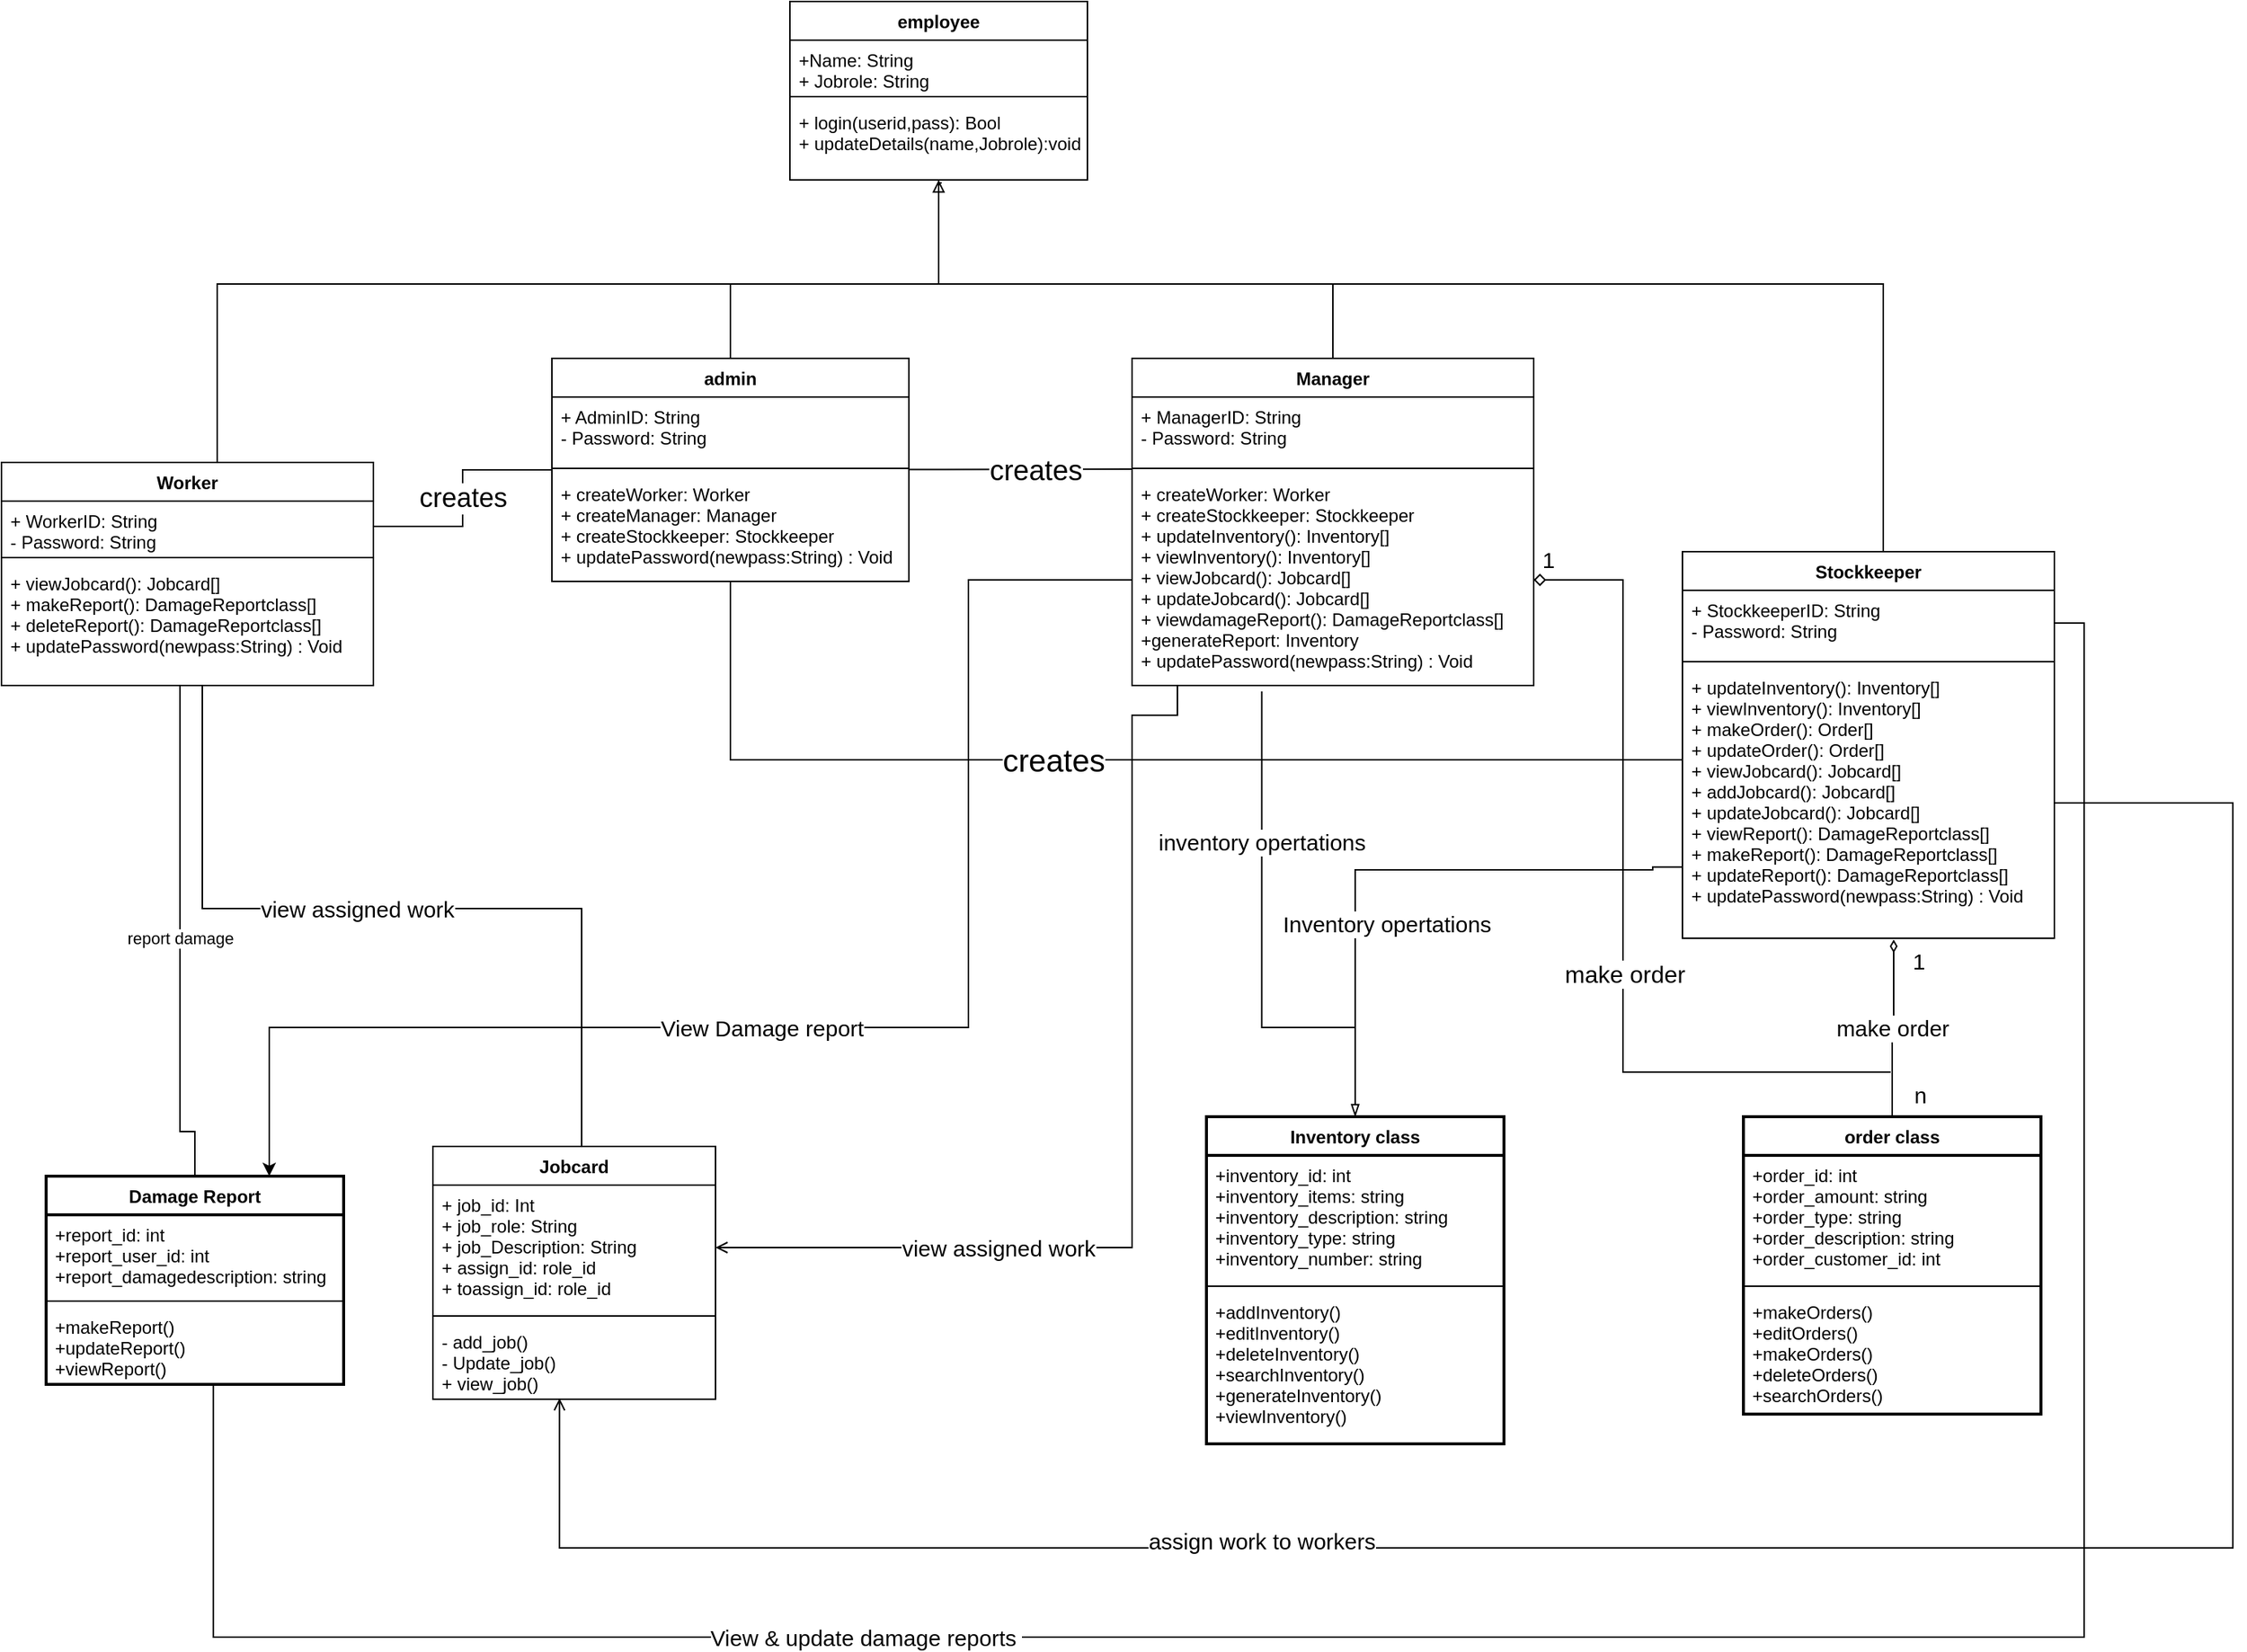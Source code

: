 <mxfile version="17.1.3" type="device"><diagram id="C5RBs43oDa-KdzZeNtuy" name="Page-1"><mxGraphModel dx="1309" dy="722" grid="1" gridSize="10" guides="1" tooltips="1" connect="1" arrows="1" fold="1" page="1" pageScale="1" pageWidth="827" pageHeight="1169" math="0" shadow="0"><root><mxCell id="WIyWlLk6GJQsqaUBKTNV-0"/><mxCell id="WIyWlLk6GJQsqaUBKTNV-1" parent="WIyWlLk6GJQsqaUBKTNV-0"/><mxCell id="i7w5ncADfZT5Q6aKNsnW-21" style="edgeStyle=orthogonalEdgeStyle;rounded=0;orthogonalLoop=1;jettySize=auto;html=1;entryX=0.5;entryY=1;entryDx=0;entryDy=0;entryPerimeter=0;endArrow=block;endFill=0;" parent="WIyWlLk6GJQsqaUBKTNV-1" source="i7w5ncADfZT5Q6aKNsnW-0" target="i7w5ncADfZT5Q6aKNsnW-19" edge="1"><mxGeometry relative="1" as="geometry"><Array as="points"><mxPoint x="510" y="200"/><mxPoint x="650" y="200"/></Array></mxGeometry></mxCell><mxCell id="i7w5ncADfZT5Q6aKNsnW-30" style="rounded=0;orthogonalLoop=1;jettySize=auto;html=1;endArrow=none;endFill=0;entryX=0.001;entryY=0.558;entryDx=0;entryDy=0;entryPerimeter=0;" parent="WIyWlLk6GJQsqaUBKTNV-1" source="i7w5ncADfZT5Q6aKNsnW-0" target="i7w5ncADfZT5Q6aKNsnW-10" edge="1"><mxGeometry relative="1" as="geometry"><mxPoint x="750" y="330" as="targetPoint"/></mxGeometry></mxCell><mxCell id="i7w5ncADfZT5Q6aKNsnW-31" value="creates" style="edgeLabel;html=1;align=center;verticalAlign=middle;resizable=0;points=[];fontSize=19;" parent="i7w5ncADfZT5Q6aKNsnW-30" vertex="1" connectable="0"><mxGeometry x="0.128" y="-1" relative="1" as="geometry"><mxPoint as="offset"/></mxGeometry></mxCell><mxCell id="i7w5ncADfZT5Q6aKNsnW-33" value="creates" style="edgeStyle=orthogonalEdgeStyle;rounded=0;orthogonalLoop=1;jettySize=auto;html=1;entryX=1;entryY=0.5;entryDx=0;entryDy=0;endArrow=none;endFill=0;fontSize=18;" parent="WIyWlLk6GJQsqaUBKTNV-1" source="i7w5ncADfZT5Q6aKNsnW-0" target="i7w5ncADfZT5Q6aKNsnW-13" edge="1"><mxGeometry relative="1" as="geometry"/></mxCell><mxCell id="i7w5ncADfZT5Q6aKNsnW-34" value="creates" style="edgeStyle=orthogonalEdgeStyle;rounded=0;orthogonalLoop=1;jettySize=auto;html=1;endArrow=none;endFill=0;fontSize=21;" parent="WIyWlLk6GJQsqaUBKTNV-1" source="i7w5ncADfZT5Q6aKNsnW-0" target="i7w5ncADfZT5Q6aKNsnW-7" edge="1"><mxGeometry x="-0.115" relative="1" as="geometry"><Array as="points"><mxPoint x="510" y="520"/></Array><mxPoint as="offset"/></mxGeometry></mxCell><mxCell id="i7w5ncADfZT5Q6aKNsnW-0" value="admin" style="swimlane;fontStyle=1;align=center;verticalAlign=top;childLayout=stackLayout;horizontal=1;startSize=26;horizontalStack=0;resizeParent=1;resizeParentMax=0;resizeLast=0;collapsible=1;marginBottom=0;" parent="WIyWlLk6GJQsqaUBKTNV-1" vertex="1"><mxGeometry x="390" y="250" width="240" height="150" as="geometry"/></mxCell><mxCell id="i7w5ncADfZT5Q6aKNsnW-1" value="+ AdminID: String&#10;- Password: String" style="text;strokeColor=none;fillColor=none;align=left;verticalAlign=top;spacingLeft=4;spacingRight=4;overflow=hidden;rotatable=0;points=[[0,0.5],[1,0.5]];portConstraint=eastwest;" parent="i7w5ncADfZT5Q6aKNsnW-0" vertex="1"><mxGeometry y="26" width="240" height="44" as="geometry"/></mxCell><mxCell id="i7w5ncADfZT5Q6aKNsnW-2" value="" style="line;strokeWidth=1;fillColor=none;align=left;verticalAlign=middle;spacingTop=-1;spacingLeft=3;spacingRight=3;rotatable=0;labelPosition=right;points=[];portConstraint=eastwest;" parent="i7w5ncADfZT5Q6aKNsnW-0" vertex="1"><mxGeometry y="70" width="240" height="8" as="geometry"/></mxCell><mxCell id="i7w5ncADfZT5Q6aKNsnW-3" value="+ createWorker: Worker&#10;+ createManager: Manager&#10;+ createStockkeeper: Stockkeeper&#10;+ updatePassword(newpass:String) : Void" style="text;strokeColor=none;fillColor=none;align=left;verticalAlign=top;spacingLeft=4;spacingRight=4;overflow=hidden;rotatable=0;points=[[0,0.5],[1,0.5]];portConstraint=eastwest;" parent="i7w5ncADfZT5Q6aKNsnW-0" vertex="1"><mxGeometry y="78" width="240" height="72" as="geometry"/></mxCell><mxCell id="i7w5ncADfZT5Q6aKNsnW-28" style="edgeStyle=orthogonalEdgeStyle;rounded=0;orthogonalLoop=1;jettySize=auto;html=1;endArrow=none;endFill=0;" parent="WIyWlLk6GJQsqaUBKTNV-1" source="i7w5ncADfZT5Q6aKNsnW-4" edge="1"><mxGeometry relative="1" as="geometry"><mxPoint x="650" y="190" as="targetPoint"/><Array as="points"><mxPoint x="1285" y="200"/><mxPoint x="650" y="200"/></Array></mxGeometry></mxCell><mxCell id="i7w5ncADfZT5Q6aKNsnW-4" value="Stockkeeper" style="swimlane;fontStyle=1;align=center;verticalAlign=top;childLayout=stackLayout;horizontal=1;startSize=26;horizontalStack=0;resizeParent=1;resizeParentMax=0;resizeLast=0;collapsible=1;marginBottom=0;" parent="WIyWlLk6GJQsqaUBKTNV-1" vertex="1"><mxGeometry x="1150" y="380" width="250" height="260" as="geometry"/></mxCell><mxCell id="i7w5ncADfZT5Q6aKNsnW-5" value="+ StockkeeperID: String&#10;- Password: String" style="text;strokeColor=none;fillColor=none;align=left;verticalAlign=top;spacingLeft=4;spacingRight=4;overflow=hidden;rotatable=0;points=[[0,0.5],[1,0.5]];portConstraint=eastwest;" parent="i7w5ncADfZT5Q6aKNsnW-4" vertex="1"><mxGeometry y="26" width="250" height="44" as="geometry"/></mxCell><mxCell id="i7w5ncADfZT5Q6aKNsnW-6" value="" style="line;strokeWidth=1;fillColor=none;align=left;verticalAlign=middle;spacingTop=-1;spacingLeft=3;spacingRight=3;rotatable=0;labelPosition=right;points=[];portConstraint=eastwest;" parent="i7w5ncADfZT5Q6aKNsnW-4" vertex="1"><mxGeometry y="70" width="250" height="8" as="geometry"/></mxCell><mxCell id="i7w5ncADfZT5Q6aKNsnW-7" value="+ updateInventory(): Inventory[]&#10;+ viewInventory(): Inventory[]&#10;+ makeOrder(): Order[]&#10;+ updateOrder(): Order[]&#10;+ viewJobcard(): Jobcard[]&#10;+ addJobcard(): Jobcard[]&#10;+ updateJobcard(): Jobcard[]&#10;+ viewReport(): DamageReportclass[]&#10;+ makeReport(): DamageReportclass[]&#10;+ updateReport(): DamageReportclass[]&#10;+ updatePassword(newpass:String) : Void" style="text;strokeColor=none;fillColor=none;align=left;verticalAlign=top;spacingLeft=4;spacingRight=4;overflow=hidden;rotatable=0;points=[[0,0.5],[1,0.5]];portConstraint=eastwest;" parent="i7w5ncADfZT5Q6aKNsnW-4" vertex="1"><mxGeometry y="78" width="250" height="182" as="geometry"/></mxCell><mxCell id="i7w5ncADfZT5Q6aKNsnW-26" style="edgeStyle=orthogonalEdgeStyle;rounded=0;orthogonalLoop=1;jettySize=auto;html=1;entryX=0.5;entryY=0.994;entryDx=0;entryDy=0;entryPerimeter=0;endArrow=none;endFill=0;" parent="WIyWlLk6GJQsqaUBKTNV-1" source="i7w5ncADfZT5Q6aKNsnW-8" target="i7w5ncADfZT5Q6aKNsnW-19" edge="1"><mxGeometry relative="1" as="geometry"><Array as="points"><mxPoint x="915" y="200"/><mxPoint x="650" y="200"/></Array></mxGeometry></mxCell><mxCell id="i7w5ncADfZT5Q6aKNsnW-8" value="Manager" style="swimlane;fontStyle=1;align=center;verticalAlign=top;childLayout=stackLayout;horizontal=1;startSize=26;horizontalStack=0;resizeParent=1;resizeParentMax=0;resizeLast=0;collapsible=1;marginBottom=0;" parent="WIyWlLk6GJQsqaUBKTNV-1" vertex="1"><mxGeometry x="780" y="250" width="270" height="220" as="geometry"/></mxCell><mxCell id="i7w5ncADfZT5Q6aKNsnW-9" value="+ ManagerID: String&#10;- Password: String" style="text;strokeColor=none;fillColor=none;align=left;verticalAlign=top;spacingLeft=4;spacingRight=4;overflow=hidden;rotatable=0;points=[[0,0.5],[1,0.5]];portConstraint=eastwest;" parent="i7w5ncADfZT5Q6aKNsnW-8" vertex="1"><mxGeometry y="26" width="270" height="44" as="geometry"/></mxCell><mxCell id="i7w5ncADfZT5Q6aKNsnW-10" value="" style="line;strokeWidth=1;fillColor=none;align=left;verticalAlign=middle;spacingTop=-1;spacingLeft=3;spacingRight=3;rotatable=0;labelPosition=right;points=[];portConstraint=eastwest;" parent="i7w5ncADfZT5Q6aKNsnW-8" vertex="1"><mxGeometry y="70" width="270" height="8" as="geometry"/></mxCell><mxCell id="i7w5ncADfZT5Q6aKNsnW-11" value="+ createWorker: Worker&#10;+ createStockkeeper: Stockkeeper&#10;+ updateInventory(): Inventory[]&#10;+ viewInventory(): Inventory[]&#10;+ viewJobcard(): Jobcard[]&#10;+ updateJobcard(): Jobcard[]&#10;+ viewdamageReport(): DamageReportclass[]&#10;+generateReport: Inventory&#10;+ updatePassword(newpass:String) : Void&#10;" style="text;strokeColor=none;fillColor=none;align=left;verticalAlign=top;spacingLeft=4;spacingRight=4;overflow=hidden;rotatable=0;points=[[0,0.5],[1,0.5]];portConstraint=eastwest;" parent="i7w5ncADfZT5Q6aKNsnW-8" vertex="1"><mxGeometry y="78" width="270" height="142" as="geometry"/></mxCell><mxCell id="i7w5ncADfZT5Q6aKNsnW-22" style="edgeStyle=orthogonalEdgeStyle;rounded=0;orthogonalLoop=1;jettySize=auto;html=1;entryX=0.51;entryY=1.038;entryDx=0;entryDy=0;entryPerimeter=0;endArrow=none;endFill=0;" parent="WIyWlLk6GJQsqaUBKTNV-1" source="i7w5ncADfZT5Q6aKNsnW-12" target="i7w5ncADfZT5Q6aKNsnW-19" edge="1"><mxGeometry relative="1" as="geometry"><Array as="points"><mxPoint x="165" y="200"/><mxPoint x="650" y="200"/><mxPoint x="650" y="132"/></Array></mxGeometry></mxCell><mxCell id="pYoqJbRl92kWjkeGM3FC-0" style="edgeStyle=orthogonalEdgeStyle;rounded=0;orthogonalLoop=1;jettySize=auto;html=1;entryX=0.5;entryY=0;entryDx=0;entryDy=0;endArrow=none;endFill=0;" edge="1" parent="WIyWlLk6GJQsqaUBKTNV-1" source="i7w5ncADfZT5Q6aKNsnW-12" target="i7w5ncADfZT5Q6aKNsnW-44"><mxGeometry relative="1" as="geometry"><Array as="points"><mxPoint x="155" y="620"/><mxPoint x="410" y="620"/><mxPoint x="410" y="780"/></Array></mxGeometry></mxCell><mxCell id="pYoqJbRl92kWjkeGM3FC-14" value="view assigned work" style="edgeLabel;html=1;align=center;verticalAlign=middle;resizable=0;points=[];fontSize=15;" vertex="1" connectable="0" parent="pYoqJbRl92kWjkeGM3FC-0"><mxGeometry x="-0.106" relative="1" as="geometry"><mxPoint x="-1" as="offset"/></mxGeometry></mxCell><mxCell id="i7w5ncADfZT5Q6aKNsnW-12" value="Worker" style="swimlane;fontStyle=1;align=center;verticalAlign=top;childLayout=stackLayout;horizontal=1;startSize=26;horizontalStack=0;resizeParent=1;resizeParentMax=0;resizeLast=0;collapsible=1;marginBottom=0;" parent="WIyWlLk6GJQsqaUBKTNV-1" vertex="1"><mxGeometry x="20" y="320" width="250" height="150" as="geometry"/></mxCell><mxCell id="i7w5ncADfZT5Q6aKNsnW-13" value="+ WorkerID: String&#10;- Password: String" style="text;strokeColor=none;fillColor=none;align=left;verticalAlign=top;spacingLeft=4;spacingRight=4;overflow=hidden;rotatable=0;points=[[0,0.5],[1,0.5]];portConstraint=eastwest;" parent="i7w5ncADfZT5Q6aKNsnW-12" vertex="1"><mxGeometry y="26" width="250" height="34" as="geometry"/></mxCell><mxCell id="i7w5ncADfZT5Q6aKNsnW-14" value="" style="line;strokeWidth=1;fillColor=none;align=left;verticalAlign=middle;spacingTop=-1;spacingLeft=3;spacingRight=3;rotatable=0;labelPosition=right;points=[];portConstraint=eastwest;" parent="i7w5ncADfZT5Q6aKNsnW-12" vertex="1"><mxGeometry y="60" width="250" height="8" as="geometry"/></mxCell><mxCell id="i7w5ncADfZT5Q6aKNsnW-15" value="+ viewJobcard(): Jobcard[]&#10;+ makeReport(): DamageReportclass[]&#10;+ deleteReport(): DamageReportclass[]&#10;+ updatePassword(newpass:String) : Void" style="text;strokeColor=none;fillColor=none;align=left;verticalAlign=top;spacingLeft=4;spacingRight=4;overflow=hidden;rotatable=0;points=[[0,0.5],[1,0.5]];portConstraint=eastwest;" parent="i7w5ncADfZT5Q6aKNsnW-12" vertex="1"><mxGeometry y="68" width="250" height="82" as="geometry"/></mxCell><mxCell id="i7w5ncADfZT5Q6aKNsnW-16" value="employee" style="swimlane;fontStyle=1;align=center;verticalAlign=top;childLayout=stackLayout;horizontal=1;startSize=26;horizontalStack=0;resizeParent=1;resizeParentMax=0;resizeLast=0;collapsible=1;marginBottom=0;" parent="WIyWlLk6GJQsqaUBKTNV-1" vertex="1"><mxGeometry x="550" y="10" width="200" height="120" as="geometry"/></mxCell><mxCell id="i7w5ncADfZT5Q6aKNsnW-17" value="+Name: String&#10;+ Jobrole: String" style="text;strokeColor=none;fillColor=none;align=left;verticalAlign=top;spacingLeft=4;spacingRight=4;overflow=hidden;rotatable=0;points=[[0,0.5],[1,0.5]];portConstraint=eastwest;" parent="i7w5ncADfZT5Q6aKNsnW-16" vertex="1"><mxGeometry y="26" width="200" height="34" as="geometry"/></mxCell><mxCell id="i7w5ncADfZT5Q6aKNsnW-18" value="" style="line;strokeWidth=1;fillColor=none;align=left;verticalAlign=middle;spacingTop=-1;spacingLeft=3;spacingRight=3;rotatable=0;labelPosition=right;points=[];portConstraint=eastwest;" parent="i7w5ncADfZT5Q6aKNsnW-16" vertex="1"><mxGeometry y="60" width="200" height="8" as="geometry"/></mxCell><mxCell id="i7w5ncADfZT5Q6aKNsnW-19" value="+ login(userid,pass): Bool&#10;+ updateDetails(name,Jobrole):void" style="text;strokeColor=none;fillColor=none;align=left;verticalAlign=top;spacingLeft=4;spacingRight=4;overflow=hidden;rotatable=0;points=[[0,0.5],[1,0.5]];portConstraint=eastwest;" parent="i7w5ncADfZT5Q6aKNsnW-16" vertex="1"><mxGeometry y="68" width="200" height="52" as="geometry"/></mxCell><mxCell id="pYoqJbRl92kWjkeGM3FC-5" style="edgeStyle=orthogonalEdgeStyle;rounded=0;orthogonalLoop=1;jettySize=auto;html=1;exitX=0.5;exitY=0;exitDx=0;exitDy=0;endArrow=none;endFill=0;entryX=0;entryY=0.737;entryDx=0;entryDy=0;entryPerimeter=0;startArrow=blockThin;startFill=0;" edge="1" parent="WIyWlLk6GJQsqaUBKTNV-1" source="i7w5ncADfZT5Q6aKNsnW-36" target="i7w5ncADfZT5Q6aKNsnW-7"><mxGeometry relative="1" as="geometry"><mxPoint x="1210.0" y="650" as="targetPoint"/><Array as="points"><mxPoint x="930" y="594"/><mxPoint x="1130" y="594"/><mxPoint x="1130" y="592"/></Array></mxGeometry></mxCell><mxCell id="pYoqJbRl92kWjkeGM3FC-6" value="Inventory opertations" style="edgeLabel;html=1;align=center;verticalAlign=middle;resizable=0;points=[];fontSize=15;" vertex="1" connectable="0" parent="pYoqJbRl92kWjkeGM3FC-5"><mxGeometry x="0.076" y="2" relative="1" as="geometry"><mxPoint x="-22" y="38" as="offset"/></mxGeometry></mxCell><mxCell id="pYoqJbRl92kWjkeGM3FC-7" value="inventory opertations" style="edgeStyle=orthogonalEdgeStyle;rounded=0;orthogonalLoop=1;jettySize=auto;html=1;endArrow=none;endFill=0;entryX=0.323;entryY=1.028;entryDx=0;entryDy=0;fontSize=15;entryPerimeter=0;startArrow=none;startFill=0;" edge="1" parent="WIyWlLk6GJQsqaUBKTNV-1" target="i7w5ncADfZT5Q6aKNsnW-11"><mxGeometry x="0.299" relative="1" as="geometry"><mxPoint x="930" y="700" as="sourcePoint"/><mxPoint x="950" y="480" as="targetPoint"/><Array as="points"><mxPoint x="867" y="700"/></Array><mxPoint as="offset"/></mxGeometry></mxCell><mxCell id="i7w5ncADfZT5Q6aKNsnW-36" value="Inventory class" style="swimlane;fontStyle=1;align=center;verticalAlign=top;childLayout=stackLayout;horizontal=1;startSize=26;horizontalStack=0;resizeParent=1;resizeParentMax=0;resizeLast=0;collapsible=1;marginBottom=0;fontSize=12;strokeWidth=2;" parent="WIyWlLk6GJQsqaUBKTNV-1" vertex="1"><mxGeometry x="830" y="760" width="200" height="220" as="geometry"/></mxCell><mxCell id="i7w5ncADfZT5Q6aKNsnW-37" value="+inventory_id: int&#10;+inventory_items: string&#10;+inventory_description: string&#10;+inventory_type: string&#10;+inventory_number: string" style="text;strokeColor=none;fillColor=none;align=left;verticalAlign=top;spacingLeft=4;spacingRight=4;overflow=hidden;rotatable=0;points=[[0,0.5],[1,0.5]];portConstraint=eastwest;fontSize=12;" parent="i7w5ncADfZT5Q6aKNsnW-36" vertex="1"><mxGeometry y="26" width="200" height="84" as="geometry"/></mxCell><mxCell id="i7w5ncADfZT5Q6aKNsnW-38" value="" style="line;strokeWidth=1;fillColor=none;align=left;verticalAlign=middle;spacingTop=-1;spacingLeft=3;spacingRight=3;rotatable=0;labelPosition=right;points=[];portConstraint=eastwest;fontSize=12;" parent="i7w5ncADfZT5Q6aKNsnW-36" vertex="1"><mxGeometry y="110" width="200" height="8" as="geometry"/></mxCell><mxCell id="i7w5ncADfZT5Q6aKNsnW-39" value="+addInventory()&#10;+editInventory()&#10;+deleteInventory()&#10;+searchInventory()&#10;+generateInventory()&#10;+viewInventory()" style="text;strokeColor=none;fillColor=none;align=left;verticalAlign=top;spacingLeft=4;spacingRight=4;overflow=hidden;rotatable=0;points=[[0,0.5],[1,0.5]];portConstraint=eastwest;fontSize=12;" parent="i7w5ncADfZT5Q6aKNsnW-36" vertex="1"><mxGeometry y="118" width="200" height="102" as="geometry"/></mxCell><mxCell id="pYoqJbRl92kWjkeGM3FC-4" value="make order" style="edgeStyle=orthogonalEdgeStyle;rounded=0;orthogonalLoop=1;jettySize=auto;html=1;exitX=0.5;exitY=0;exitDx=0;exitDy=0;entryX=0.568;entryY=1.005;entryDx=0;entryDy=0;entryPerimeter=0;endArrow=diamondThin;endFill=0;fontSize=15;" edge="1" parent="WIyWlLk6GJQsqaUBKTNV-1" source="i7w5ncADfZT5Q6aKNsnW-40" target="i7w5ncADfZT5Q6aKNsnW-7"><mxGeometry relative="1" as="geometry"/></mxCell><mxCell id="i7w5ncADfZT5Q6aKNsnW-40" value="order class" style="swimlane;fontStyle=1;align=center;verticalAlign=top;childLayout=stackLayout;horizontal=1;startSize=26;horizontalStack=0;resizeParent=1;resizeParentMax=0;resizeLast=0;collapsible=1;marginBottom=0;strokeWidth=2;" parent="WIyWlLk6GJQsqaUBKTNV-1" vertex="1"><mxGeometry x="1191" y="760" width="200" height="200" as="geometry"/></mxCell><mxCell id="i7w5ncADfZT5Q6aKNsnW-41" value="+order_id: int&#10;+order_amount: string&#10;+order_type: string&#10;+order_description: string&#10;+order_customer_id: int" style="text;strokeColor=none;fillColor=none;align=left;verticalAlign=top;spacingLeft=4;spacingRight=4;overflow=hidden;rotatable=0;points=[[0,0.5],[1,0.5]];portConstraint=eastwest;" parent="i7w5ncADfZT5Q6aKNsnW-40" vertex="1"><mxGeometry y="26" width="200" height="84" as="geometry"/></mxCell><mxCell id="i7w5ncADfZT5Q6aKNsnW-42" value="" style="line;strokeWidth=1;fillColor=none;align=left;verticalAlign=middle;spacingTop=-1;spacingLeft=3;spacingRight=3;rotatable=0;labelPosition=right;points=[];portConstraint=eastwest;" parent="i7w5ncADfZT5Q6aKNsnW-40" vertex="1"><mxGeometry y="110" width="200" height="8" as="geometry"/></mxCell><mxCell id="i7w5ncADfZT5Q6aKNsnW-43" value="+makeOrders()&#10;+editOrders()&#10;+makeOrders()&#10;+deleteOrders()&#10;+searchOrders()" style="text;strokeColor=none;fillColor=none;align=left;verticalAlign=top;spacingLeft=4;spacingRight=4;overflow=hidden;rotatable=0;points=[[0,0.5],[1,0.5]];portConstraint=eastwest;" parent="i7w5ncADfZT5Q6aKNsnW-40" vertex="1"><mxGeometry y="118" width="200" height="82" as="geometry"/></mxCell><mxCell id="i7w5ncADfZT5Q6aKNsnW-44" value="Jobcard" style="swimlane;fontStyle=1;align=center;verticalAlign=top;childLayout=stackLayout;horizontal=1;startSize=26;horizontalStack=0;resizeParent=1;resizeParentMax=0;resizeLast=0;collapsible=1;marginBottom=0;" parent="WIyWlLk6GJQsqaUBKTNV-1" vertex="1"><mxGeometry x="310" y="780" width="190" height="170" as="geometry"/></mxCell><mxCell id="i7w5ncADfZT5Q6aKNsnW-45" value="+ job_id: Int&#10;+ job_role: String&#10;+ job_Description: String&#10;+ assign_id: role_id&#10;+ toassign_id: role_id" style="text;strokeColor=none;fillColor=none;align=left;verticalAlign=top;spacingLeft=4;spacingRight=4;overflow=hidden;rotatable=0;points=[[0,0.5],[1,0.5]];portConstraint=eastwest;" parent="i7w5ncADfZT5Q6aKNsnW-44" vertex="1"><mxGeometry y="26" width="190" height="84" as="geometry"/></mxCell><mxCell id="i7w5ncADfZT5Q6aKNsnW-46" value="" style="line;strokeWidth=1;fillColor=none;align=left;verticalAlign=middle;spacingTop=-1;spacingLeft=3;spacingRight=3;rotatable=0;labelPosition=right;points=[];portConstraint=eastwest;" parent="i7w5ncADfZT5Q6aKNsnW-44" vertex="1"><mxGeometry y="110" width="190" height="8" as="geometry"/></mxCell><mxCell id="i7w5ncADfZT5Q6aKNsnW-47" value="- add_job()&#10;- Update_job()&#10;+ view_job()&#10;" style="text;strokeColor=none;fillColor=none;align=left;verticalAlign=top;spacingLeft=4;spacingRight=4;overflow=hidden;rotatable=0;points=[[0,0.5],[1,0.5]];portConstraint=eastwest;" parent="i7w5ncADfZT5Q6aKNsnW-44" vertex="1"><mxGeometry y="118" width="190" height="52" as="geometry"/></mxCell><mxCell id="pYoqJbRl92kWjkeGM3FC-13" value="View Damage report" style="edgeStyle=orthogonalEdgeStyle;rounded=0;orthogonalLoop=1;jettySize=auto;html=1;exitX=0.75;exitY=0;exitDx=0;exitDy=0;entryX=0;entryY=0.5;entryDx=0;entryDy=0;fontSize=15;endArrow=none;endFill=0;strokeWidth=1;startArrow=classic;startFill=1;" edge="1" parent="WIyWlLk6GJQsqaUBKTNV-1" source="i7w5ncADfZT5Q6aKNsnW-48" target="i7w5ncADfZT5Q6aKNsnW-11"><mxGeometry x="-0.123" relative="1" as="geometry"><Array as="points"><mxPoint x="200" y="700"/><mxPoint x="670" y="700"/><mxPoint x="670" y="399"/></Array><mxPoint x="1" as="offset"/></mxGeometry></mxCell><mxCell id="i7w5ncADfZT5Q6aKNsnW-48" value="Damage Report" style="swimlane;fontStyle=1;align=center;verticalAlign=top;childLayout=stackLayout;horizontal=1;startSize=26;horizontalStack=0;resizeParent=1;resizeParentMax=0;resizeLast=0;collapsible=1;marginBottom=0;fontSize=12;strokeWidth=2;" parent="WIyWlLk6GJQsqaUBKTNV-1" vertex="1"><mxGeometry x="50" y="800" width="200" height="140" as="geometry"/></mxCell><mxCell id="i7w5ncADfZT5Q6aKNsnW-49" value="+report_id: int&#10;+report_user_id: int&#10;+report_damagedescription: string" style="text;strokeColor=none;fillColor=none;align=left;verticalAlign=top;spacingLeft=4;spacingRight=4;overflow=hidden;rotatable=0;points=[[0,0.5],[1,0.5]];portConstraint=eastwest;fontSize=12;" parent="i7w5ncADfZT5Q6aKNsnW-48" vertex="1"><mxGeometry y="26" width="200" height="54" as="geometry"/></mxCell><mxCell id="i7w5ncADfZT5Q6aKNsnW-50" value="" style="line;strokeWidth=1;fillColor=none;align=left;verticalAlign=middle;spacingTop=-1;spacingLeft=3;spacingRight=3;rotatable=0;labelPosition=right;points=[];portConstraint=eastwest;fontSize=12;" parent="i7w5ncADfZT5Q6aKNsnW-48" vertex="1"><mxGeometry y="80" width="200" height="8" as="geometry"/></mxCell><mxCell id="i7w5ncADfZT5Q6aKNsnW-51" value="+makeReport()&#10;+updateReport()&#10;+viewReport()" style="text;strokeColor=none;fillColor=none;align=left;verticalAlign=top;spacingLeft=4;spacingRight=4;overflow=hidden;rotatable=0;points=[[0,0.5],[1,0.5]];portConstraint=eastwest;fontSize=12;" parent="i7w5ncADfZT5Q6aKNsnW-48" vertex="1"><mxGeometry y="88" width="200" height="52" as="geometry"/></mxCell><mxCell id="pYoqJbRl92kWjkeGM3FC-1" value="report damage" style="edgeStyle=orthogonalEdgeStyle;rounded=0;orthogonalLoop=1;jettySize=auto;html=1;exitX=0.5;exitY=0;exitDx=0;exitDy=0;entryX=0.48;entryY=1;entryDx=0;entryDy=0;entryPerimeter=0;endArrow=none;endFill=0;" edge="1" parent="WIyWlLk6GJQsqaUBKTNV-1" source="i7w5ncADfZT5Q6aKNsnW-48" target="i7w5ncADfZT5Q6aKNsnW-15"><mxGeometry relative="1" as="geometry"><Array as="points"><mxPoint x="150" y="770"/></Array></mxGeometry></mxCell><mxCell id="pYoqJbRl92kWjkeGM3FC-10" style="edgeStyle=elbowEdgeStyle;rounded=0;orthogonalLoop=1;jettySize=auto;html=1;exitX=1;exitY=0.5;exitDx=0;exitDy=0;endArrow=none;endFill=0;startArrow=diamond;startFill=0;" edge="1" parent="WIyWlLk6GJQsqaUBKTNV-1" source="i7w5ncADfZT5Q6aKNsnW-11"><mxGeometry relative="1" as="geometry"><mxPoint x="1290" y="730" as="targetPoint"/><Array as="points"><mxPoint x="1110" y="580"/></Array></mxGeometry></mxCell><mxCell id="pYoqJbRl92kWjkeGM3FC-11" value="make order" style="edgeLabel;html=1;align=center;verticalAlign=middle;resizable=0;points=[];fontSize=16;" vertex="1" connectable="0" parent="pYoqJbRl92kWjkeGM3FC-10"><mxGeometry x="0.138" y="1" relative="1" as="geometry"><mxPoint as="offset"/></mxGeometry></mxCell><mxCell id="pYoqJbRl92kWjkeGM3FC-15" style="edgeStyle=orthogonalEdgeStyle;rounded=0;orthogonalLoop=1;jettySize=auto;html=1;exitX=0.448;exitY=0.988;exitDx=0;exitDy=0;entryX=1;entryY=0.5;entryDx=0;entryDy=0;fontSize=15;endArrow=none;endFill=0;exitPerimeter=0;startArrow=open;startFill=0;" edge="1" parent="WIyWlLk6GJQsqaUBKTNV-1" source="i7w5ncADfZT5Q6aKNsnW-47" target="i7w5ncADfZT5Q6aKNsnW-7"><mxGeometry relative="1" as="geometry"><Array as="points"><mxPoint x="395" y="1050"/><mxPoint x="1520" y="1050"/><mxPoint x="1520" y="549"/></Array></mxGeometry></mxCell><mxCell id="pYoqJbRl92kWjkeGM3FC-16" value="assign work to workers" style="edgeLabel;html=1;align=center;verticalAlign=middle;resizable=0;points=[];fontSize=15;" vertex="1" connectable="0" parent="pYoqJbRl92kWjkeGM3FC-15"><mxGeometry x="-0.38" y="5" relative="1" as="geometry"><mxPoint as="offset"/></mxGeometry></mxCell><mxCell id="pYoqJbRl92kWjkeGM3FC-17" value="view assigned work" style="edgeStyle=orthogonalEdgeStyle;rounded=0;orthogonalLoop=1;jettySize=auto;html=1;exitX=1;exitY=0.5;exitDx=0;exitDy=0;entryX=0.113;entryY=1.001;entryDx=0;entryDy=0;entryPerimeter=0;fontSize=15;endArrow=none;endFill=0;startArrow=open;startFill=0;" edge="1" parent="WIyWlLk6GJQsqaUBKTNV-1" source="i7w5ncADfZT5Q6aKNsnW-45" target="i7w5ncADfZT5Q6aKNsnW-11"><mxGeometry x="-0.448" relative="1" as="geometry"><Array as="points"><mxPoint x="780" y="848"/><mxPoint x="780" y="490"/><mxPoint x="811" y="490"/></Array><mxPoint as="offset"/></mxGeometry></mxCell><mxCell id="pYoqJbRl92kWjkeGM3FC-18" value="View &amp;amp; update damage reports&amp;nbsp;" style="edgeStyle=orthogonalEdgeStyle;rounded=0;orthogonalLoop=1;jettySize=auto;html=1;exitX=1;exitY=0.5;exitDx=0;exitDy=0;fontSize=15;endArrow=none;endFill=0;entryX=0.562;entryY=0.997;entryDx=0;entryDy=0;entryPerimeter=0;" edge="1" parent="WIyWlLk6GJQsqaUBKTNV-1" source="i7w5ncADfZT5Q6aKNsnW-5" target="i7w5ncADfZT5Q6aKNsnW-51"><mxGeometry x="0.429" relative="1" as="geometry"><mxPoint x="770" y="990" as="targetPoint"/><Array as="points"><mxPoint x="1420" y="428"/><mxPoint x="1420" y="1110"/><mxPoint x="162" y="1110"/></Array><mxPoint as="offset"/></mxGeometry></mxCell><mxCell id="pYoqJbRl92kWjkeGM3FC-19" value="1" style="text;html=1;strokeColor=none;fillColor=none;align=center;verticalAlign=middle;whiteSpace=wrap;rounded=0;fontSize=15;" vertex="1" parent="WIyWlLk6GJQsqaUBKTNV-1"><mxGeometry x="1030" y="370" width="60" height="30" as="geometry"/></mxCell><mxCell id="pYoqJbRl92kWjkeGM3FC-20" value="n" style="text;html=1;strokeColor=none;fillColor=none;align=center;verticalAlign=middle;whiteSpace=wrap;rounded=0;fontSize=15;" vertex="1" parent="WIyWlLk6GJQsqaUBKTNV-1"><mxGeometry x="1280" y="730" width="60" height="30" as="geometry"/></mxCell><mxCell id="pYoqJbRl92kWjkeGM3FC-23" value="1" style="text;html=1;strokeColor=none;fillColor=none;align=center;verticalAlign=middle;whiteSpace=wrap;rounded=0;fontSize=15;" vertex="1" parent="WIyWlLk6GJQsqaUBKTNV-1"><mxGeometry x="1279" y="640" width="60" height="30" as="geometry"/></mxCell></root></mxGraphModel></diagram></mxfile>